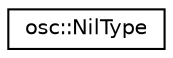 digraph "Graphical Class Hierarchy"
{
 // LATEX_PDF_SIZE
  edge [fontname="Helvetica",fontsize="10",labelfontname="Helvetica",labelfontsize="10"];
  node [fontname="Helvetica",fontsize="10",shape=record];
  rankdir="LR";
  Node0 [label="osc::NilType",height=0.2,width=0.4,color="black", fillcolor="white", style="filled",URL="$structosc_1_1NilType.html",tooltip=" "];
}
